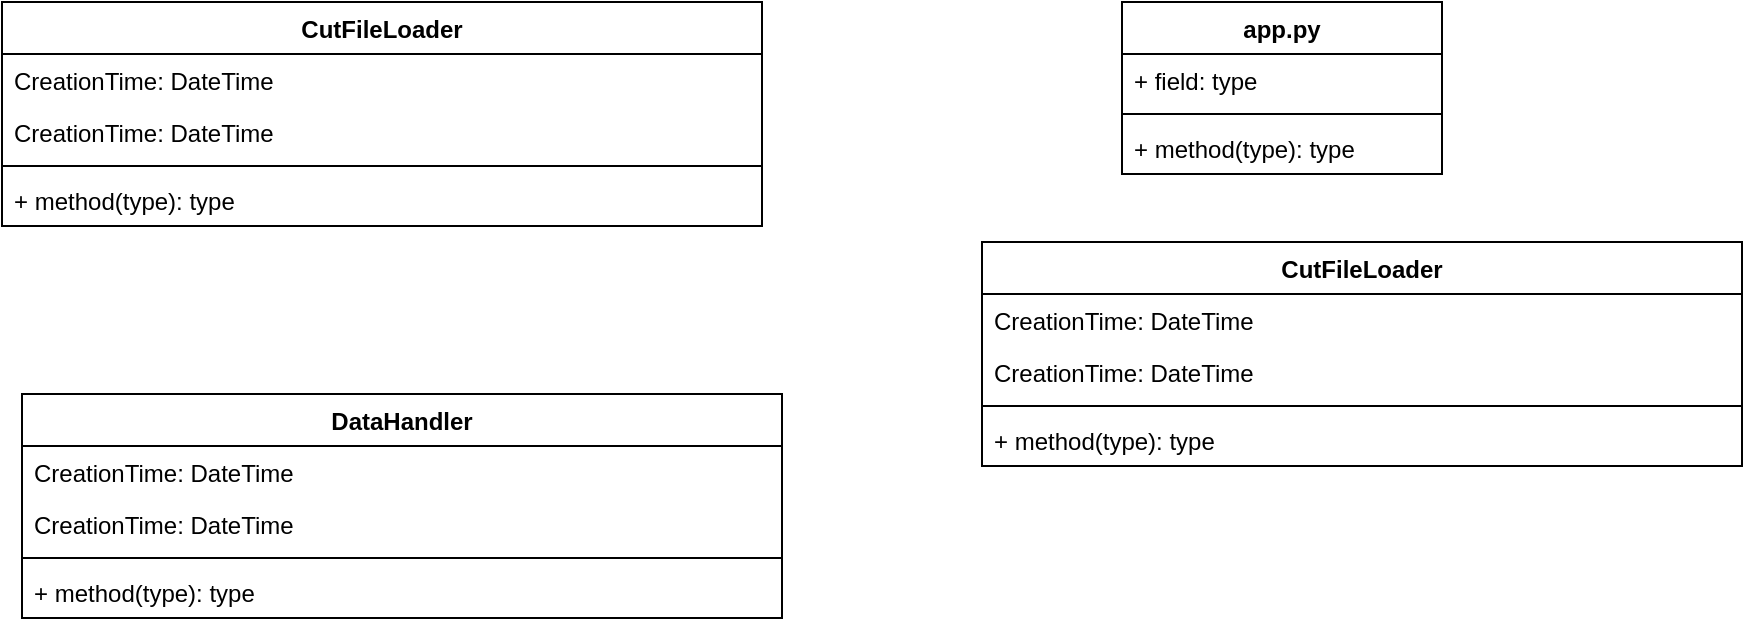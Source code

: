<mxfile version="20.5.3" type="embed" pages="2"><diagram name="Page-1" id="vDy8FKKkWsojjG1RDzf5"><mxGraphModel dx="1696" dy="951" grid="1" gridSize="10" guides="1" tooltips="1" connect="1" arrows="1" fold="1" page="1" pageScale="1" pageWidth="1169" pageHeight="827" math="0" shadow="0"><root><mxCell id="0"/><mxCell id="1" parent="0"/><mxCell id="v-pCWJpPtzPc-9zOECgq-1" value="CutFileLoader&lt;br&gt;" style="swimlane;fontStyle=1;align=center;verticalAlign=top;childLayout=stackLayout;horizontal=1;startSize=26;horizontalStack=0;resizeParent=1;resizeParentMax=0;resizeLast=0;collapsible=1;marginBottom=0;whiteSpace=wrap;html=1;" parent="1" vertex="1"><mxGeometry x="50" y="80" width="380" height="112" as="geometry"/></mxCell><mxCell id="v-pCWJpPtzPc-9zOECgq-2" value="CreationTime: DateTime" style="text;strokeColor=none;fillColor=none;align=left;verticalAlign=top;spacingLeft=4;spacingRight=4;overflow=hidden;rotatable=0;points=[[0,0.5],[1,0.5]];portConstraint=eastwest;whiteSpace=wrap;html=1;" parent="v-pCWJpPtzPc-9zOECgq-1" vertex="1"><mxGeometry y="26" width="380" height="26" as="geometry"/></mxCell><mxCell id="vgOkrmvPzvlTjzJ4cBLg-1" value="CreationTime: DateTime" style="text;strokeColor=none;fillColor=none;align=left;verticalAlign=top;spacingLeft=4;spacingRight=4;overflow=hidden;rotatable=0;points=[[0,0.5],[1,0.5]];portConstraint=eastwest;whiteSpace=wrap;html=1;" parent="v-pCWJpPtzPc-9zOECgq-1" vertex="1"><mxGeometry y="52" width="380" height="26" as="geometry"/></mxCell><mxCell id="v-pCWJpPtzPc-9zOECgq-3" value="" style="line;strokeWidth=1;fillColor=none;align=left;verticalAlign=middle;spacingTop=-1;spacingLeft=3;spacingRight=3;rotatable=0;labelPosition=right;points=[];portConstraint=eastwest;strokeColor=inherit;" parent="v-pCWJpPtzPc-9zOECgq-1" vertex="1"><mxGeometry y="78" width="380" height="8" as="geometry"/></mxCell><mxCell id="v-pCWJpPtzPc-9zOECgq-4" value="+ method(type): type" style="text;strokeColor=none;fillColor=none;align=left;verticalAlign=top;spacingLeft=4;spacingRight=4;overflow=hidden;rotatable=0;points=[[0,0.5],[1,0.5]];portConstraint=eastwest;whiteSpace=wrap;html=1;" parent="v-pCWJpPtzPc-9zOECgq-1" vertex="1"><mxGeometry y="86" width="380" height="26" as="geometry"/></mxCell><mxCell id="cLcs_M3EtossmrVFGKt8-1" value="app.py" style="swimlane;fontStyle=1;align=center;verticalAlign=top;childLayout=stackLayout;horizontal=1;startSize=26;horizontalStack=0;resizeParent=1;resizeParentMax=0;resizeLast=0;collapsible=1;marginBottom=0;whiteSpace=wrap;html=1;" parent="1" vertex="1"><mxGeometry x="610" y="80" width="160" height="86" as="geometry"/></mxCell><mxCell id="cLcs_M3EtossmrVFGKt8-2" value="+ field: type" style="text;strokeColor=none;fillColor=none;align=left;verticalAlign=top;spacingLeft=4;spacingRight=4;overflow=hidden;rotatable=0;points=[[0,0.5],[1,0.5]];portConstraint=eastwest;whiteSpace=wrap;html=1;" parent="cLcs_M3EtossmrVFGKt8-1" vertex="1"><mxGeometry y="26" width="160" height="26" as="geometry"/></mxCell><mxCell id="cLcs_M3EtossmrVFGKt8-3" value="" style="line;strokeWidth=1;fillColor=none;align=left;verticalAlign=middle;spacingTop=-1;spacingLeft=3;spacingRight=3;rotatable=0;labelPosition=right;points=[];portConstraint=eastwest;strokeColor=inherit;" parent="cLcs_M3EtossmrVFGKt8-1" vertex="1"><mxGeometry y="52" width="160" height="8" as="geometry"/></mxCell><mxCell id="cLcs_M3EtossmrVFGKt8-4" value="+ method(type): type" style="text;strokeColor=none;fillColor=none;align=left;verticalAlign=top;spacingLeft=4;spacingRight=4;overflow=hidden;rotatable=0;points=[[0,0.5],[1,0.5]];portConstraint=eastwest;whiteSpace=wrap;html=1;" parent="cLcs_M3EtossmrVFGKt8-1" vertex="1"><mxGeometry y="60" width="160" height="26" as="geometry"/></mxCell><mxCell id="eLz21N7htwY3KEThcsI1-1" value="DataHandler" style="swimlane;fontStyle=1;align=center;verticalAlign=top;childLayout=stackLayout;horizontal=1;startSize=26;horizontalStack=0;resizeParent=1;resizeParentMax=0;resizeLast=0;collapsible=1;marginBottom=0;whiteSpace=wrap;html=1;" parent="1" vertex="1"><mxGeometry x="60" y="276" width="380" height="112" as="geometry"/></mxCell><mxCell id="eLz21N7htwY3KEThcsI1-2" value="CreationTime: DateTime" style="text;strokeColor=none;fillColor=none;align=left;verticalAlign=top;spacingLeft=4;spacingRight=4;overflow=hidden;rotatable=0;points=[[0,0.5],[1,0.5]];portConstraint=eastwest;whiteSpace=wrap;html=1;" parent="eLz21N7htwY3KEThcsI1-1" vertex="1"><mxGeometry y="26" width="380" height="26" as="geometry"/></mxCell><mxCell id="eLz21N7htwY3KEThcsI1-3" value="CreationTime: DateTime" style="text;strokeColor=none;fillColor=none;align=left;verticalAlign=top;spacingLeft=4;spacingRight=4;overflow=hidden;rotatable=0;points=[[0,0.5],[1,0.5]];portConstraint=eastwest;whiteSpace=wrap;html=1;" parent="eLz21N7htwY3KEThcsI1-1" vertex="1"><mxGeometry y="52" width="380" height="26" as="geometry"/></mxCell><mxCell id="eLz21N7htwY3KEThcsI1-4" value="" style="line;strokeWidth=1;fillColor=none;align=left;verticalAlign=middle;spacingTop=-1;spacingLeft=3;spacingRight=3;rotatable=0;labelPosition=right;points=[];portConstraint=eastwest;strokeColor=inherit;" parent="eLz21N7htwY3KEThcsI1-1" vertex="1"><mxGeometry y="78" width="380" height="8" as="geometry"/></mxCell><mxCell id="eLz21N7htwY3KEThcsI1-5" value="+ method(type): type" style="text;strokeColor=none;fillColor=none;align=left;verticalAlign=top;spacingLeft=4;spacingRight=4;overflow=hidden;rotatable=0;points=[[0,0.5],[1,0.5]];portConstraint=eastwest;whiteSpace=wrap;html=1;" parent="eLz21N7htwY3KEThcsI1-1" vertex="1"><mxGeometry y="86" width="380" height="26" as="geometry"/></mxCell><mxCell id="2" value="CutFileLoader&lt;br&gt;" style="swimlane;fontStyle=1;align=center;verticalAlign=top;childLayout=stackLayout;horizontal=1;startSize=26;horizontalStack=0;resizeParent=1;resizeParentMax=0;resizeLast=0;collapsible=1;marginBottom=0;whiteSpace=wrap;html=1;" vertex="1" parent="1"><mxGeometry x="540" y="200" width="380" height="112" as="geometry"/></mxCell><mxCell id="3" value="CreationTime: DateTime" style="text;strokeColor=none;fillColor=none;align=left;verticalAlign=top;spacingLeft=4;spacingRight=4;overflow=hidden;rotatable=0;points=[[0,0.5],[1,0.5]];portConstraint=eastwest;whiteSpace=wrap;html=1;" vertex="1" parent="2"><mxGeometry y="26" width="380" height="26" as="geometry"/></mxCell><mxCell id="4" value="CreationTime: DateTime" style="text;strokeColor=none;fillColor=none;align=left;verticalAlign=top;spacingLeft=4;spacingRight=4;overflow=hidden;rotatable=0;points=[[0,0.5],[1,0.5]];portConstraint=eastwest;whiteSpace=wrap;html=1;" vertex="1" parent="2"><mxGeometry y="52" width="380" height="26" as="geometry"/></mxCell><mxCell id="5" value="" style="line;strokeWidth=1;fillColor=none;align=left;verticalAlign=middle;spacingTop=-1;spacingLeft=3;spacingRight=3;rotatable=0;labelPosition=right;points=[];portConstraint=eastwest;strokeColor=inherit;" vertex="1" parent="2"><mxGeometry y="78" width="380" height="8" as="geometry"/></mxCell><mxCell id="6" value="+ method(type): type" style="text;strokeColor=none;fillColor=none;align=left;verticalAlign=top;spacingLeft=4;spacingRight=4;overflow=hidden;rotatable=0;points=[[0,0.5],[1,0.5]];portConstraint=eastwest;whiteSpace=wrap;html=1;" vertex="1" parent="2"><mxGeometry y="86" width="380" height="26" as="geometry"/></mxCell></root></mxGraphModel></diagram><diagram id="BPcFVphtQov2hEcmEEEQ" name="Page-2"><mxGraphModel dx="1257" dy="562" grid="1" gridSize="10" guides="1" tooltips="1" connect="1" arrows="1" fold="1" page="1" pageScale="1" pageWidth="1169" pageHeight="827" math="0" shadow="0"><root><mxCell id="0"/><mxCell id="1" parent="0"/><mxCell id="aG4f4fCAPr0ArF0tEwW5-1" value="CutFileLoader&lt;br&gt;" style="swimlane;fontStyle=1;align=center;verticalAlign=top;childLayout=stackLayout;horizontal=1;startSize=26;horizontalStack=0;resizeParent=1;resizeParentMax=0;resizeLast=0;collapsible=1;marginBottom=0;whiteSpace=wrap;html=1;" vertex="1" parent="1"><mxGeometry x="60" y="106" width="380" height="112" as="geometry"/></mxCell><mxCell id="aG4f4fCAPr0ArF0tEwW5-2" value="CreationTime: DateTime" style="text;strokeColor=none;fillColor=none;align=left;verticalAlign=top;spacingLeft=4;spacingRight=4;overflow=hidden;rotatable=0;points=[[0,0.5],[1,0.5]];portConstraint=eastwest;whiteSpace=wrap;html=1;" vertex="1" parent="aG4f4fCAPr0ArF0tEwW5-1"><mxGeometry y="26" width="380" height="26" as="geometry"/></mxCell><mxCell id="aG4f4fCAPr0ArF0tEwW5-3" value="CreationTime: DateTime" style="text;strokeColor=none;fillColor=none;align=left;verticalAlign=top;spacingLeft=4;spacingRight=4;overflow=hidden;rotatable=0;points=[[0,0.5],[1,0.5]];portConstraint=eastwest;whiteSpace=wrap;html=1;" vertex="1" parent="aG4f4fCAPr0ArF0tEwW5-1"><mxGeometry y="52" width="380" height="26" as="geometry"/></mxCell><mxCell id="aG4f4fCAPr0ArF0tEwW5-4" value="" style="line;strokeWidth=1;fillColor=none;align=left;verticalAlign=middle;spacingTop=-1;spacingLeft=3;spacingRight=3;rotatable=0;labelPosition=right;points=[];portConstraint=eastwest;strokeColor=inherit;" vertex="1" parent="aG4f4fCAPr0ArF0tEwW5-1"><mxGeometry y="78" width="380" height="8" as="geometry"/></mxCell><mxCell id="aG4f4fCAPr0ArF0tEwW5-5" value="+ method(type): type" style="text;strokeColor=none;fillColor=none;align=left;verticalAlign=top;spacingLeft=4;spacingRight=4;overflow=hidden;rotatable=0;points=[[0,0.5],[1,0.5]];portConstraint=eastwest;whiteSpace=wrap;html=1;" vertex="1" parent="aG4f4fCAPr0ArF0tEwW5-1"><mxGeometry y="86" width="380" height="26" as="geometry"/></mxCell><mxCell id="aG4f4fCAPr0ArF0tEwW5-6" value="ExcelDataWrapper" style="swimlane;fontStyle=1;align=center;verticalAlign=top;childLayout=stackLayout;horizontal=1;startSize=26;horizontalStack=0;resizeParent=1;resizeParentMax=0;resizeLast=0;collapsible=1;marginBottom=0;whiteSpace=wrap;html=1;" vertex="1" parent="1"><mxGeometry x="610" y="80" width="160" height="86" as="geometry"/></mxCell><mxCell id="aG4f4fCAPr0ArF0tEwW5-7" value="+ field: type" style="text;strokeColor=none;fillColor=none;align=left;verticalAlign=top;spacingLeft=4;spacingRight=4;overflow=hidden;rotatable=0;points=[[0,0.5],[1,0.5]];portConstraint=eastwest;whiteSpace=wrap;html=1;" vertex="1" parent="aG4f4fCAPr0ArF0tEwW5-6"><mxGeometry y="26" width="160" height="26" as="geometry"/></mxCell><mxCell id="aG4f4fCAPr0ArF0tEwW5-8" value="" style="line;strokeWidth=1;fillColor=none;align=left;verticalAlign=middle;spacingTop=-1;spacingLeft=3;spacingRight=3;rotatable=0;labelPosition=right;points=[];portConstraint=eastwest;strokeColor=inherit;" vertex="1" parent="aG4f4fCAPr0ArF0tEwW5-6"><mxGeometry y="52" width="160" height="8" as="geometry"/></mxCell><mxCell id="aG4f4fCAPr0ArF0tEwW5-9" value="+ method(type): type" style="text;strokeColor=none;fillColor=none;align=left;verticalAlign=top;spacingLeft=4;spacingRight=4;overflow=hidden;rotatable=0;points=[[0,0.5],[1,0.5]];portConstraint=eastwest;whiteSpace=wrap;html=1;" vertex="1" parent="aG4f4fCAPr0ArF0tEwW5-6"><mxGeometry y="60" width="160" height="26" as="geometry"/></mxCell><mxCell id="aG4f4fCAPr0ArF0tEwW5-10" value="DataHandler" style="swimlane;fontStyle=1;align=center;verticalAlign=top;childLayout=stackLayout;horizontal=1;startSize=26;horizontalStack=0;resizeParent=1;resizeParentMax=0;resizeLast=0;collapsible=1;marginBottom=0;whiteSpace=wrap;html=1;" vertex="1" parent="1"><mxGeometry x="60" y="276" width="380" height="112" as="geometry"/></mxCell><mxCell id="aG4f4fCAPr0ArF0tEwW5-11" value="CreationTime: DateTime" style="text;strokeColor=none;fillColor=none;align=left;verticalAlign=top;spacingLeft=4;spacingRight=4;overflow=hidden;rotatable=0;points=[[0,0.5],[1,0.5]];portConstraint=eastwest;whiteSpace=wrap;html=1;" vertex="1" parent="aG4f4fCAPr0ArF0tEwW5-10"><mxGeometry y="26" width="380" height="26" as="geometry"/></mxCell><mxCell id="aG4f4fCAPr0ArF0tEwW5-12" value="CreationTime: DateTime" style="text;strokeColor=none;fillColor=none;align=left;verticalAlign=top;spacingLeft=4;spacingRight=4;overflow=hidden;rotatable=0;points=[[0,0.5],[1,0.5]];portConstraint=eastwest;whiteSpace=wrap;html=1;" vertex="1" parent="aG4f4fCAPr0ArF0tEwW5-10"><mxGeometry y="52" width="380" height="26" as="geometry"/></mxCell><mxCell id="aG4f4fCAPr0ArF0tEwW5-13" value="" style="line;strokeWidth=1;fillColor=none;align=left;verticalAlign=middle;spacingTop=-1;spacingLeft=3;spacingRight=3;rotatable=0;labelPosition=right;points=[];portConstraint=eastwest;strokeColor=inherit;" vertex="1" parent="aG4f4fCAPr0ArF0tEwW5-10"><mxGeometry y="78" width="380" height="8" as="geometry"/></mxCell><mxCell id="aG4f4fCAPr0ArF0tEwW5-14" value="+ method(type): type" style="text;strokeColor=none;fillColor=none;align=left;verticalAlign=top;spacingLeft=4;spacingRight=4;overflow=hidden;rotatable=0;points=[[0,0.5],[1,0.5]];portConstraint=eastwest;whiteSpace=wrap;html=1;" vertex="1" parent="aG4f4fCAPr0ArF0tEwW5-10"><mxGeometry y="86" width="380" height="26" as="geometry"/></mxCell></root></mxGraphModel></diagram></mxfile>